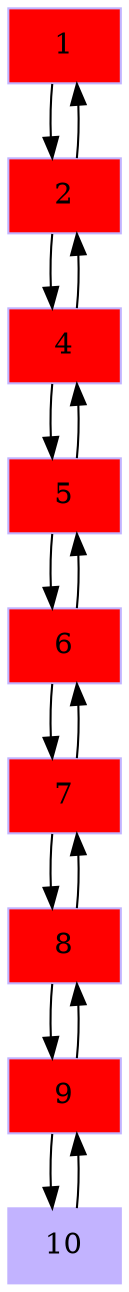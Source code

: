 digraph G{ 
 node[shape="box", style=filled, color=".7 .3 1.0"];
node0x563ebd129260[label="1"]
node0x563ebd129260[fillcolor = red]
node0x563ebd129260[arrowhead = diamond]
node0x563ebd129280[label="2"]
node0x563ebd129280[fillcolor = red]
node0x563ebd129280[arrowhead = diamond]
node0x563ebd1292c0[label="4"]
node0x563ebd1292c0[fillcolor = red]
node0x563ebd1292c0[arrowhead = diamond]
node0x563ebd1292e0[label="5"]
node0x563ebd1292e0[fillcolor = red]
node0x563ebd1292e0[arrowhead = diamond]
node0x563ebd129300[label="6"]
node0x563ebd129300[fillcolor = red]
node0x563ebd129300[arrowhead = diamond]
node0x563ebd129320[label="7"]
node0x563ebd129320[fillcolor = red]
node0x563ebd129320[arrowhead = diamond]
node0x563ebd129340[label="8"]
node0x563ebd129340[fillcolor = red]
node0x563ebd129340[arrowhead = diamond]
node0x563ebd129360[label="9"]
node0x563ebd129360[fillcolor = red]
node0x563ebd129360[arrowhead = diamond]
node0x563ebd129380[label="10"]
node0x563ebd129360->node0x563ebd129380;
 node0x563ebd129380->node0x563ebd129360;
node0x563ebd129340->node0x563ebd129360;
 node0x563ebd129360->node0x563ebd129340;
node0x563ebd129320->node0x563ebd129340;
 node0x563ebd129340->node0x563ebd129320;
node0x563ebd129300->node0x563ebd129320;
 node0x563ebd129320->node0x563ebd129300;
node0x563ebd1292e0->node0x563ebd129300;
 node0x563ebd129300->node0x563ebd1292e0;
node0x563ebd1292c0->node0x563ebd1292e0;
 node0x563ebd1292e0->node0x563ebd1292c0;
node0x563ebd129280->node0x563ebd1292c0;
 node0x563ebd1292c0->node0x563ebd129280;
node0x563ebd129260->node0x563ebd129280;
 node0x563ebd129280->node0x563ebd129260;
}
